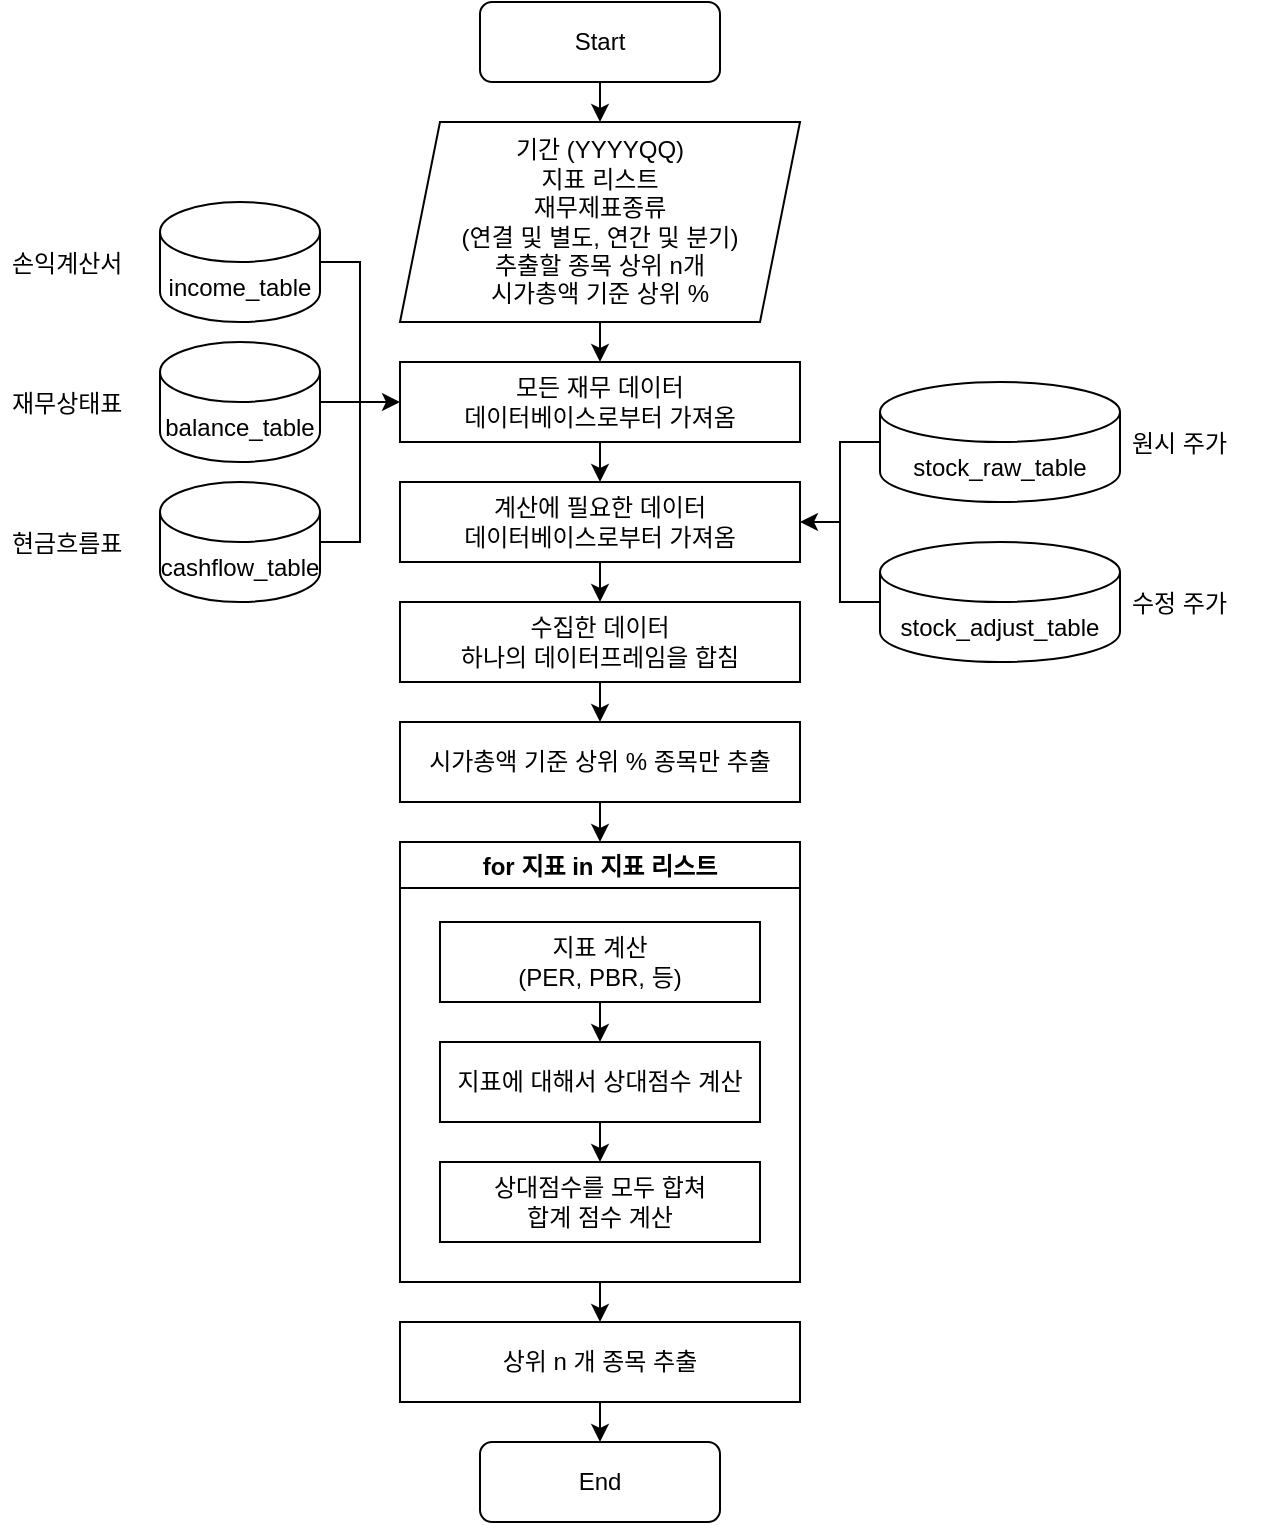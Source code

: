 <mxfile version="19.0.3" type="device"><diagram id="C5RBs43oDa-KdzZeNtuy" name="Page-1"><mxGraphModel dx="460" dy="824" grid="1" gridSize="10" guides="1" tooltips="1" connect="1" arrows="1" fold="1" page="1" pageScale="1" pageWidth="827" pageHeight="1169" math="0" shadow="0"><root><mxCell id="WIyWlLk6GJQsqaUBKTNV-0"/><mxCell id="WIyWlLk6GJQsqaUBKTNV-1" parent="WIyWlLk6GJQsqaUBKTNV-0"/><mxCell id="f0l-n7twG8v3IAVnYwDr-2" value="Start" style="rounded=1;whiteSpace=wrap;html=1;" vertex="1" parent="WIyWlLk6GJQsqaUBKTNV-1"><mxGeometry x="400" y="100" width="120" height="40" as="geometry"/></mxCell><mxCell id="f0l-n7twG8v3IAVnYwDr-4" value="기간 (YYYYQQ)&lt;br&gt;지표 리스트&lt;br&gt;재무제표종류&lt;br&gt;(연결 및 별도, 연간 및 분기)&lt;br&gt;추출할 종목 상위 n개&lt;br&gt;시가총액 기준 상위 %" style="shape=parallelogram;perimeter=parallelogramPerimeter;whiteSpace=wrap;html=1;fixedSize=1;" vertex="1" parent="WIyWlLk6GJQsqaUBKTNV-1"><mxGeometry x="360" y="160" width="200" height="100" as="geometry"/></mxCell><mxCell id="f0l-n7twG8v3IAVnYwDr-5" value="모든 재무 데이터&lt;br&gt;데이터베이스로부터 가져옴" style="rounded=0;whiteSpace=wrap;html=1;" vertex="1" parent="WIyWlLk6GJQsqaUBKTNV-1"><mxGeometry x="360" y="280" width="200" height="40" as="geometry"/></mxCell><mxCell id="f0l-n7twG8v3IAVnYwDr-7" value="income_table" style="shape=cylinder3;whiteSpace=wrap;html=1;boundedLbl=1;backgroundOutline=1;size=15;" vertex="1" parent="WIyWlLk6GJQsqaUBKTNV-1"><mxGeometry x="240" y="200" width="80" height="60" as="geometry"/></mxCell><mxCell id="f0l-n7twG8v3IAVnYwDr-8" value="balance_table" style="shape=cylinder3;whiteSpace=wrap;html=1;boundedLbl=1;backgroundOutline=1;size=15;" vertex="1" parent="WIyWlLk6GJQsqaUBKTNV-1"><mxGeometry x="240" y="270" width="80" height="60" as="geometry"/></mxCell><mxCell id="f0l-n7twG8v3IAVnYwDr-9" value="cashflow_table" style="shape=cylinder3;whiteSpace=wrap;html=1;boundedLbl=1;backgroundOutline=1;size=15;" vertex="1" parent="WIyWlLk6GJQsqaUBKTNV-1"><mxGeometry x="240" y="340" width="80" height="60" as="geometry"/></mxCell><mxCell id="f0l-n7twG8v3IAVnYwDr-10" value="" style="endArrow=classic;html=1;rounded=0;exitX=1;exitY=0.5;exitDx=0;exitDy=0;exitPerimeter=0;entryX=0;entryY=0.5;entryDx=0;entryDy=0;" edge="1" parent="WIyWlLk6GJQsqaUBKTNV-1" source="f0l-n7twG8v3IAVnYwDr-8" target="f0l-n7twG8v3IAVnYwDr-5"><mxGeometry width="50" height="50" relative="1" as="geometry"><mxPoint x="230" y="400" as="sourcePoint"/><mxPoint x="280" y="350" as="targetPoint"/></mxGeometry></mxCell><mxCell id="f0l-n7twG8v3IAVnYwDr-11" value="" style="endArrow=none;html=1;rounded=0;exitX=1;exitY=0.5;exitDx=0;exitDy=0;exitPerimeter=0;" edge="1" parent="WIyWlLk6GJQsqaUBKTNV-1" source="f0l-n7twG8v3IAVnYwDr-9"><mxGeometry width="50" height="50" relative="1" as="geometry"><mxPoint x="230" y="400" as="sourcePoint"/><mxPoint x="340" y="300" as="targetPoint"/><Array as="points"><mxPoint x="340" y="370"/></Array></mxGeometry></mxCell><mxCell id="f0l-n7twG8v3IAVnYwDr-12" value="" style="endArrow=none;html=1;rounded=0;exitX=1;exitY=0.5;exitDx=0;exitDy=0;exitPerimeter=0;" edge="1" parent="WIyWlLk6GJQsqaUBKTNV-1" source="f0l-n7twG8v3IAVnYwDr-7"><mxGeometry width="50" height="50" relative="1" as="geometry"><mxPoint x="230" y="400" as="sourcePoint"/><mxPoint x="340" y="300" as="targetPoint"/><Array as="points"><mxPoint x="340" y="230"/></Array></mxGeometry></mxCell><mxCell id="f0l-n7twG8v3IAVnYwDr-13" value="" style="endArrow=classic;html=1;rounded=0;exitX=0.5;exitY=1;exitDx=0;exitDy=0;entryX=0.5;entryY=0;entryDx=0;entryDy=0;" edge="1" parent="WIyWlLk6GJQsqaUBKTNV-1" source="f0l-n7twG8v3IAVnYwDr-2" target="f0l-n7twG8v3IAVnYwDr-4"><mxGeometry width="50" height="50" relative="1" as="geometry"><mxPoint x="400" y="400" as="sourcePoint"/><mxPoint x="450" y="350" as="targetPoint"/></mxGeometry></mxCell><mxCell id="f0l-n7twG8v3IAVnYwDr-14" value="" style="endArrow=classic;html=1;rounded=0;exitX=0.5;exitY=1;exitDx=0;exitDy=0;entryX=0.5;entryY=0;entryDx=0;entryDy=0;" edge="1" parent="WIyWlLk6GJQsqaUBKTNV-1" source="f0l-n7twG8v3IAVnYwDr-4" target="f0l-n7twG8v3IAVnYwDr-5"><mxGeometry width="50" height="50" relative="1" as="geometry"><mxPoint x="400" y="400" as="sourcePoint"/><mxPoint x="450" y="350" as="targetPoint"/></mxGeometry></mxCell><mxCell id="f0l-n7twG8v3IAVnYwDr-16" value="계산에 필요한 데이터&lt;br&gt;데이터베이스로부터 가져옴" style="rounded=0;whiteSpace=wrap;html=1;" vertex="1" parent="WIyWlLk6GJQsqaUBKTNV-1"><mxGeometry x="360" y="340" width="200" height="40" as="geometry"/></mxCell><mxCell id="f0l-n7twG8v3IAVnYwDr-17" value="" style="endArrow=classic;html=1;rounded=0;exitX=0.5;exitY=1;exitDx=0;exitDy=0;entryX=0.5;entryY=0;entryDx=0;entryDy=0;" edge="1" parent="WIyWlLk6GJQsqaUBKTNV-1" source="f0l-n7twG8v3IAVnYwDr-5" target="f0l-n7twG8v3IAVnYwDr-16"><mxGeometry width="50" height="50" relative="1" as="geometry"><mxPoint x="400" y="400" as="sourcePoint"/><mxPoint x="450" y="350" as="targetPoint"/></mxGeometry></mxCell><mxCell id="f0l-n7twG8v3IAVnYwDr-18" value="stock_raw_table" style="shape=cylinder3;whiteSpace=wrap;html=1;boundedLbl=1;backgroundOutline=1;size=15;" vertex="1" parent="WIyWlLk6GJQsqaUBKTNV-1"><mxGeometry x="600" y="290" width="120" height="60" as="geometry"/></mxCell><mxCell id="f0l-n7twG8v3IAVnYwDr-19" value="stock_adjust_table" style="shape=cylinder3;whiteSpace=wrap;html=1;boundedLbl=1;backgroundOutline=1;size=15;" vertex="1" parent="WIyWlLk6GJQsqaUBKTNV-1"><mxGeometry x="600" y="370" width="120" height="60" as="geometry"/></mxCell><mxCell id="f0l-n7twG8v3IAVnYwDr-20" value="" style="endArrow=classic;html=1;rounded=0;exitX=0;exitY=0.5;exitDx=0;exitDy=0;exitPerimeter=0;entryX=1;entryY=0.5;entryDx=0;entryDy=0;" edge="1" parent="WIyWlLk6GJQsqaUBKTNV-1" source="f0l-n7twG8v3IAVnYwDr-18" target="f0l-n7twG8v3IAVnYwDr-16"><mxGeometry width="50" height="50" relative="1" as="geometry"><mxPoint x="550" y="400" as="sourcePoint"/><mxPoint x="600" y="350" as="targetPoint"/><Array as="points"><mxPoint x="580" y="320"/><mxPoint x="580" y="360"/></Array></mxGeometry></mxCell><mxCell id="f0l-n7twG8v3IAVnYwDr-21" value="" style="endArrow=none;html=1;rounded=0;entryX=0;entryY=0.5;entryDx=0;entryDy=0;entryPerimeter=0;" edge="1" parent="WIyWlLk6GJQsqaUBKTNV-1" target="f0l-n7twG8v3IAVnYwDr-19"><mxGeometry width="50" height="50" relative="1" as="geometry"><mxPoint x="580" y="360" as="sourcePoint"/><mxPoint x="600" y="350" as="targetPoint"/><Array as="points"><mxPoint x="580" y="400"/></Array></mxGeometry></mxCell><mxCell id="f0l-n7twG8v3IAVnYwDr-22" value="손익계산서" style="text;strokeColor=none;fillColor=none;align=left;verticalAlign=middle;spacingLeft=4;spacingRight=4;overflow=hidden;points=[[0,0.5],[1,0.5]];portConstraint=eastwest;rotatable=0;" vertex="1" parent="WIyWlLk6GJQsqaUBKTNV-1"><mxGeometry x="160" y="215" width="80" height="30" as="geometry"/></mxCell><mxCell id="f0l-n7twG8v3IAVnYwDr-23" value="현금흐름표" style="text;strokeColor=none;fillColor=none;align=left;verticalAlign=middle;spacingLeft=4;spacingRight=4;overflow=hidden;points=[[0,0.5],[1,0.5]];portConstraint=eastwest;rotatable=0;" vertex="1" parent="WIyWlLk6GJQsqaUBKTNV-1"><mxGeometry x="160" y="355" width="80" height="30" as="geometry"/></mxCell><mxCell id="f0l-n7twG8v3IAVnYwDr-24" value="재무상태표" style="text;strokeColor=none;fillColor=none;align=left;verticalAlign=middle;spacingLeft=4;spacingRight=4;overflow=hidden;points=[[0,0.5],[1,0.5]];portConstraint=eastwest;rotatable=0;" vertex="1" parent="WIyWlLk6GJQsqaUBKTNV-1"><mxGeometry x="160" y="285" width="80" height="30" as="geometry"/></mxCell><mxCell id="f0l-n7twG8v3IAVnYwDr-25" value="원시 주가" style="text;strokeColor=none;fillColor=none;align=left;verticalAlign=middle;spacingLeft=4;spacingRight=4;overflow=hidden;points=[[0,0.5],[1,0.5]];portConstraint=eastwest;rotatable=0;" vertex="1" parent="WIyWlLk6GJQsqaUBKTNV-1"><mxGeometry x="720" y="305" width="80" height="30" as="geometry"/></mxCell><mxCell id="f0l-n7twG8v3IAVnYwDr-26" value="수정 주가" style="text;strokeColor=none;fillColor=none;align=left;verticalAlign=middle;spacingLeft=4;spacingRight=4;overflow=hidden;points=[[0,0.5],[1,0.5]];portConstraint=eastwest;rotatable=0;" vertex="1" parent="WIyWlLk6GJQsqaUBKTNV-1"><mxGeometry x="720" y="385" width="80" height="30" as="geometry"/></mxCell><mxCell id="f0l-n7twG8v3IAVnYwDr-28" value="" style="endArrow=classic;html=1;rounded=0;exitX=0.5;exitY=1;exitDx=0;exitDy=0;entryX=0.5;entryY=0;entryDx=0;entryDy=0;" edge="1" parent="WIyWlLk6GJQsqaUBKTNV-1" source="f0l-n7twG8v3IAVnYwDr-16" target="f0l-n7twG8v3IAVnYwDr-27"><mxGeometry width="50" height="50" relative="1" as="geometry"><mxPoint x="450" y="400" as="sourcePoint"/><mxPoint x="500" y="350" as="targetPoint"/></mxGeometry></mxCell><mxCell id="f0l-n7twG8v3IAVnYwDr-31" value="for 지표 in 지표 리스트" style="swimlane;" vertex="1" parent="WIyWlLk6GJQsqaUBKTNV-1"><mxGeometry x="360" y="520" width="200" height="220" as="geometry"/></mxCell><mxCell id="f0l-n7twG8v3IAVnYwDr-33" value="지표 계산&lt;br&gt;(PER, PBR, 등)" style="rounded=0;whiteSpace=wrap;html=1;" vertex="1" parent="f0l-n7twG8v3IAVnYwDr-31"><mxGeometry x="20" y="40" width="160" height="40" as="geometry"/></mxCell><mxCell id="f0l-n7twG8v3IAVnYwDr-40" value="지표에 대해서 상대점수 계산" style="rounded=0;whiteSpace=wrap;html=1;" vertex="1" parent="f0l-n7twG8v3IAVnYwDr-31"><mxGeometry x="20" y="100" width="160" height="40" as="geometry"/></mxCell><mxCell id="f0l-n7twG8v3IAVnYwDr-42" value="상대점수를 모두 합쳐&lt;br&gt;합계 점수 계산" style="rounded=0;whiteSpace=wrap;html=1;" vertex="1" parent="f0l-n7twG8v3IAVnYwDr-31"><mxGeometry x="20" y="160" width="160" height="40" as="geometry"/></mxCell><mxCell id="f0l-n7twG8v3IAVnYwDr-45" value="" style="endArrow=classic;html=1;rounded=0;exitX=0.5;exitY=1;exitDx=0;exitDy=0;entryX=0.5;entryY=0;entryDx=0;entryDy=0;" edge="1" parent="f0l-n7twG8v3IAVnYwDr-31" source="f0l-n7twG8v3IAVnYwDr-33" target="f0l-n7twG8v3IAVnYwDr-40"><mxGeometry width="50" height="50" relative="1" as="geometry"><mxPoint x="90" y="-10" as="sourcePoint"/><mxPoint x="140" y="-60" as="targetPoint"/></mxGeometry></mxCell><mxCell id="f0l-n7twG8v3IAVnYwDr-46" value="" style="endArrow=classic;html=1;rounded=0;exitX=0.5;exitY=1;exitDx=0;exitDy=0;entryX=0.5;entryY=0;entryDx=0;entryDy=0;" edge="1" parent="f0l-n7twG8v3IAVnYwDr-31" source="f0l-n7twG8v3IAVnYwDr-40" target="f0l-n7twG8v3IAVnYwDr-42"><mxGeometry width="50" height="50" relative="1" as="geometry"><mxPoint x="90" y="-10" as="sourcePoint"/><mxPoint x="140" y="-60" as="targetPoint"/></mxGeometry></mxCell><mxCell id="f0l-n7twG8v3IAVnYwDr-27" value="수집한 데이터&lt;br&gt;하나의 데이터프레임을 합침" style="rounded=0;whiteSpace=wrap;html=1;" vertex="1" parent="WIyWlLk6GJQsqaUBKTNV-1"><mxGeometry x="360" y="400" width="200" height="40" as="geometry"/></mxCell><mxCell id="f0l-n7twG8v3IAVnYwDr-34" value="" style="endArrow=classic;html=1;rounded=0;exitX=0.5;exitY=1;exitDx=0;exitDy=0;" edge="1" parent="WIyWlLk6GJQsqaUBKTNV-1" source="f0l-n7twG8v3IAVnYwDr-27"><mxGeometry width="50" height="50" relative="1" as="geometry"><mxPoint x="450" y="390" as="sourcePoint"/><mxPoint x="460" y="460" as="targetPoint"/></mxGeometry></mxCell><mxCell id="f0l-n7twG8v3IAVnYwDr-43" value="시가총액 기준 상위 % 종목만 추출" style="rounded=0;whiteSpace=wrap;html=1;" vertex="1" parent="WIyWlLk6GJQsqaUBKTNV-1"><mxGeometry x="360" y="460" width="200" height="40" as="geometry"/></mxCell><mxCell id="f0l-n7twG8v3IAVnYwDr-44" value="" style="endArrow=classic;html=1;rounded=0;exitX=0.5;exitY=1;exitDx=0;exitDy=0;entryX=0.5;entryY=0;entryDx=0;entryDy=0;" edge="1" parent="WIyWlLk6GJQsqaUBKTNV-1" source="f0l-n7twG8v3IAVnYwDr-43" target="f0l-n7twG8v3IAVnYwDr-31"><mxGeometry width="50" height="50" relative="1" as="geometry"><mxPoint x="450" y="510" as="sourcePoint"/><mxPoint x="500" y="460" as="targetPoint"/></mxGeometry></mxCell><mxCell id="f0l-n7twG8v3IAVnYwDr-47" value="" style="endArrow=classic;html=1;rounded=0;exitX=0.5;exitY=1;exitDx=0;exitDy=0;" edge="1" parent="WIyWlLk6GJQsqaUBKTNV-1" source="f0l-n7twG8v3IAVnYwDr-31" target="f0l-n7twG8v3IAVnYwDr-48"><mxGeometry width="50" height="50" relative="1" as="geometry"><mxPoint x="460" y="730" as="sourcePoint"/><mxPoint x="460" y="760" as="targetPoint"/></mxGeometry></mxCell><mxCell id="f0l-n7twG8v3IAVnYwDr-48" value="상위 n 개 종목 추출" style="rounded=0;whiteSpace=wrap;html=1;" vertex="1" parent="WIyWlLk6GJQsqaUBKTNV-1"><mxGeometry x="360" y="760" width="200" height="40" as="geometry"/></mxCell><mxCell id="f0l-n7twG8v3IAVnYwDr-49" value="End" style="rounded=1;whiteSpace=wrap;html=1;" vertex="1" parent="WIyWlLk6GJQsqaUBKTNV-1"><mxGeometry x="400" y="820" width="120" height="40" as="geometry"/></mxCell><mxCell id="f0l-n7twG8v3IAVnYwDr-50" value="" style="endArrow=classic;html=1;rounded=0;exitX=0.5;exitY=1;exitDx=0;exitDy=0;entryX=0.5;entryY=0;entryDx=0;entryDy=0;" edge="1" parent="WIyWlLk6GJQsqaUBKTNV-1" source="f0l-n7twG8v3IAVnYwDr-48" target="f0l-n7twG8v3IAVnYwDr-49"><mxGeometry width="50" height="50" relative="1" as="geometry"><mxPoint x="450" y="550" as="sourcePoint"/><mxPoint x="500" y="500" as="targetPoint"/></mxGeometry></mxCell></root></mxGraphModel></diagram></mxfile>